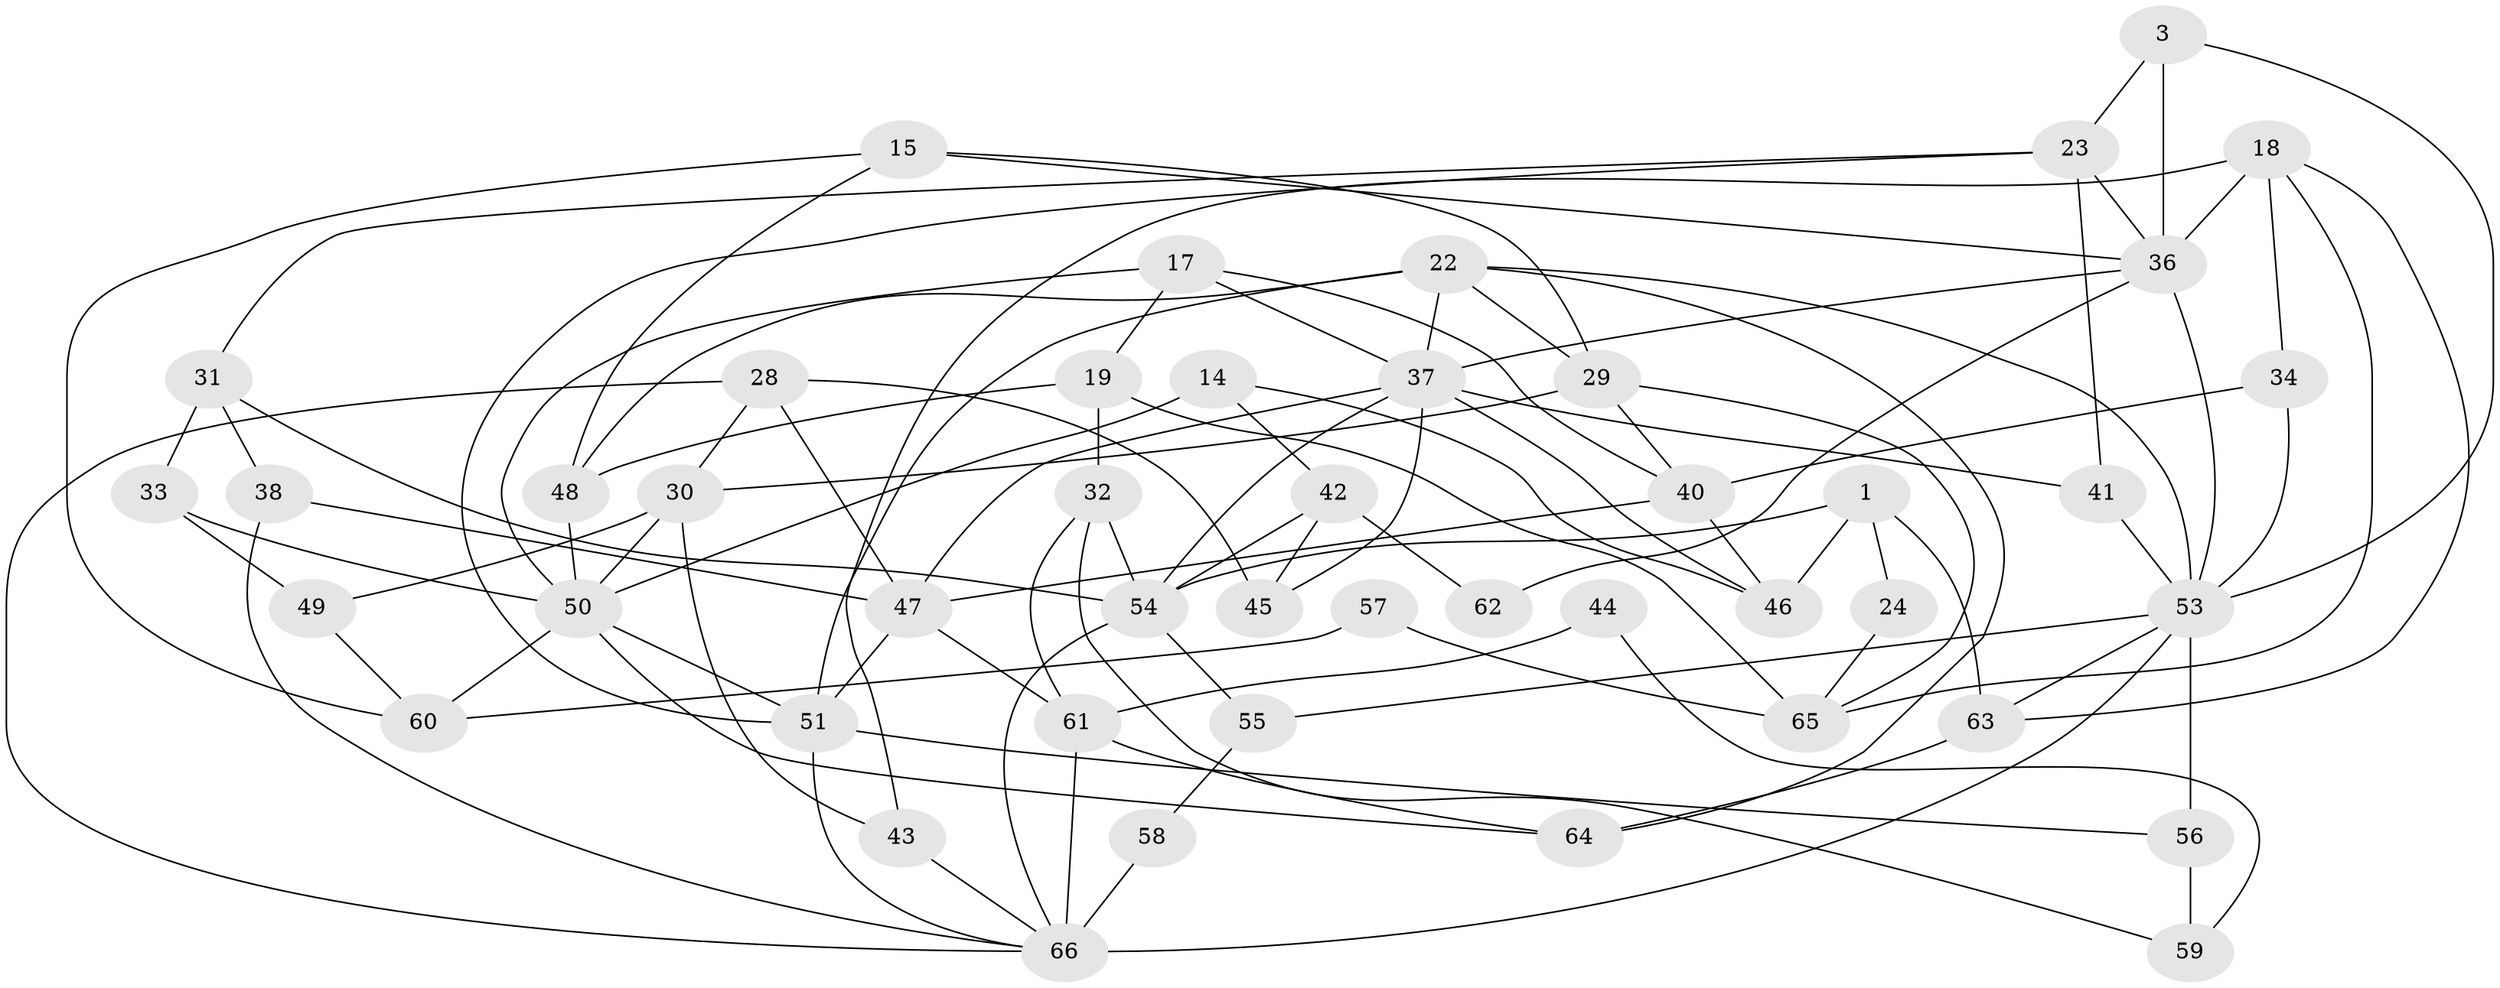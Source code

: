 // original degree distribution, {5: 0.15151515151515152, 4: 0.3333333333333333, 8: 0.030303030303030304, 6: 0.10606060606060606, 3: 0.2727272727272727, 2: 0.10606060606060606}
// Generated by graph-tools (version 1.1) at 2025/54/03/04/25 21:54:01]
// undirected, 46 vertices, 99 edges
graph export_dot {
graph [start="1"]
  node [color=gray90,style=filled];
  1;
  3;
  14 [super="+13"];
  15;
  17;
  18;
  19 [super="+6"];
  22;
  23 [super="+2"];
  24;
  28;
  29 [super="+16"];
  30;
  31;
  32;
  33;
  34;
  36 [super="+20"];
  37 [super="+11"];
  38;
  40;
  41;
  42 [super="+27"];
  43;
  44;
  45;
  46 [super="+25"];
  47 [super="+9"];
  48;
  49;
  50 [super="+7+26"];
  51 [super="+4"];
  53 [super="+21+5"];
  54;
  55;
  56;
  57;
  58;
  59;
  60;
  61;
  62;
  63 [super="+35"];
  64;
  65 [super="+8"];
  66 [super="+39+52"];
  1 -- 63 [weight=2];
  1 -- 54;
  1 -- 24;
  1 -- 46;
  3 -- 23 [weight=2];
  3 -- 53 [weight=2];
  3 -- 36;
  14 -- 46;
  14 -- 50 [weight=3];
  14 -- 42;
  15 -- 36;
  15 -- 48;
  15 -- 29;
  15 -- 60;
  17 -- 50;
  17 -- 37;
  17 -- 40;
  17 -- 19;
  18 -- 63;
  18 -- 34;
  18 -- 36 [weight=2];
  18 -- 43;
  18 -- 65;
  19 -- 48;
  19 -- 32 [weight=2];
  19 -- 65;
  22 -- 48;
  22 -- 51;
  22 -- 64;
  22 -- 37;
  22 -- 53;
  22 -- 29;
  23 -- 31;
  23 -- 41;
  23 -- 36;
  23 -- 51;
  24 -- 65;
  28 -- 30;
  28 -- 45;
  28 -- 47;
  28 -- 66;
  29 -- 30;
  29 -- 65;
  29 -- 40;
  30 -- 43;
  30 -- 49;
  30 -- 50;
  31 -- 54;
  31 -- 33;
  31 -- 38;
  32 -- 54;
  32 -- 59;
  32 -- 61;
  33 -- 49;
  33 -- 50;
  34 -- 40;
  34 -- 53;
  36 -- 62;
  36 -- 37;
  36 -- 53;
  37 -- 45;
  37 -- 46;
  37 -- 47;
  37 -- 41;
  37 -- 54;
  38 -- 47;
  38 -- 66;
  40 -- 47;
  40 -- 46;
  41 -- 53;
  42 -- 54 [weight=2];
  42 -- 62;
  42 -- 45;
  43 -- 66 [weight=2];
  44 -- 59;
  44 -- 61;
  47 -- 51;
  47 -- 61;
  48 -- 50;
  49 -- 60;
  50 -- 64;
  50 -- 60;
  50 -- 51;
  51 -- 66;
  51 -- 56;
  53 -- 66 [weight=3];
  53 -- 55;
  53 -- 56;
  53 -- 63;
  54 -- 55;
  54 -- 66;
  55 -- 58;
  56 -- 59;
  57 -- 60;
  57 -- 65;
  58 -- 66 [weight=2];
  61 -- 64;
  61 -- 66 [weight=2];
  63 -- 64;
}

